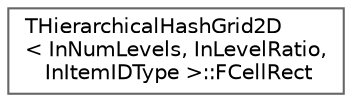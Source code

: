 digraph "Graphical Class Hierarchy"
{
 // INTERACTIVE_SVG=YES
 // LATEX_PDF_SIZE
  bgcolor="transparent";
  edge [fontname=Helvetica,fontsize=10,labelfontname=Helvetica,labelfontsize=10];
  node [fontname=Helvetica,fontsize=10,shape=box,height=0.2,width=0.4];
  rankdir="LR";
  Node0 [id="Node000000",label="THierarchicalHashGrid2D\l\< InNumLevels, InLevelRatio,\l InItemIDType \>::FCellRect",height=0.2,width=0.4,color="grey40", fillcolor="white", style="filled",URL="$d4/dcf/structTHierarchicalHashGrid2D_1_1FCellRect.html",tooltip="Rectangle bounds, coordinates inclusive."];
}
